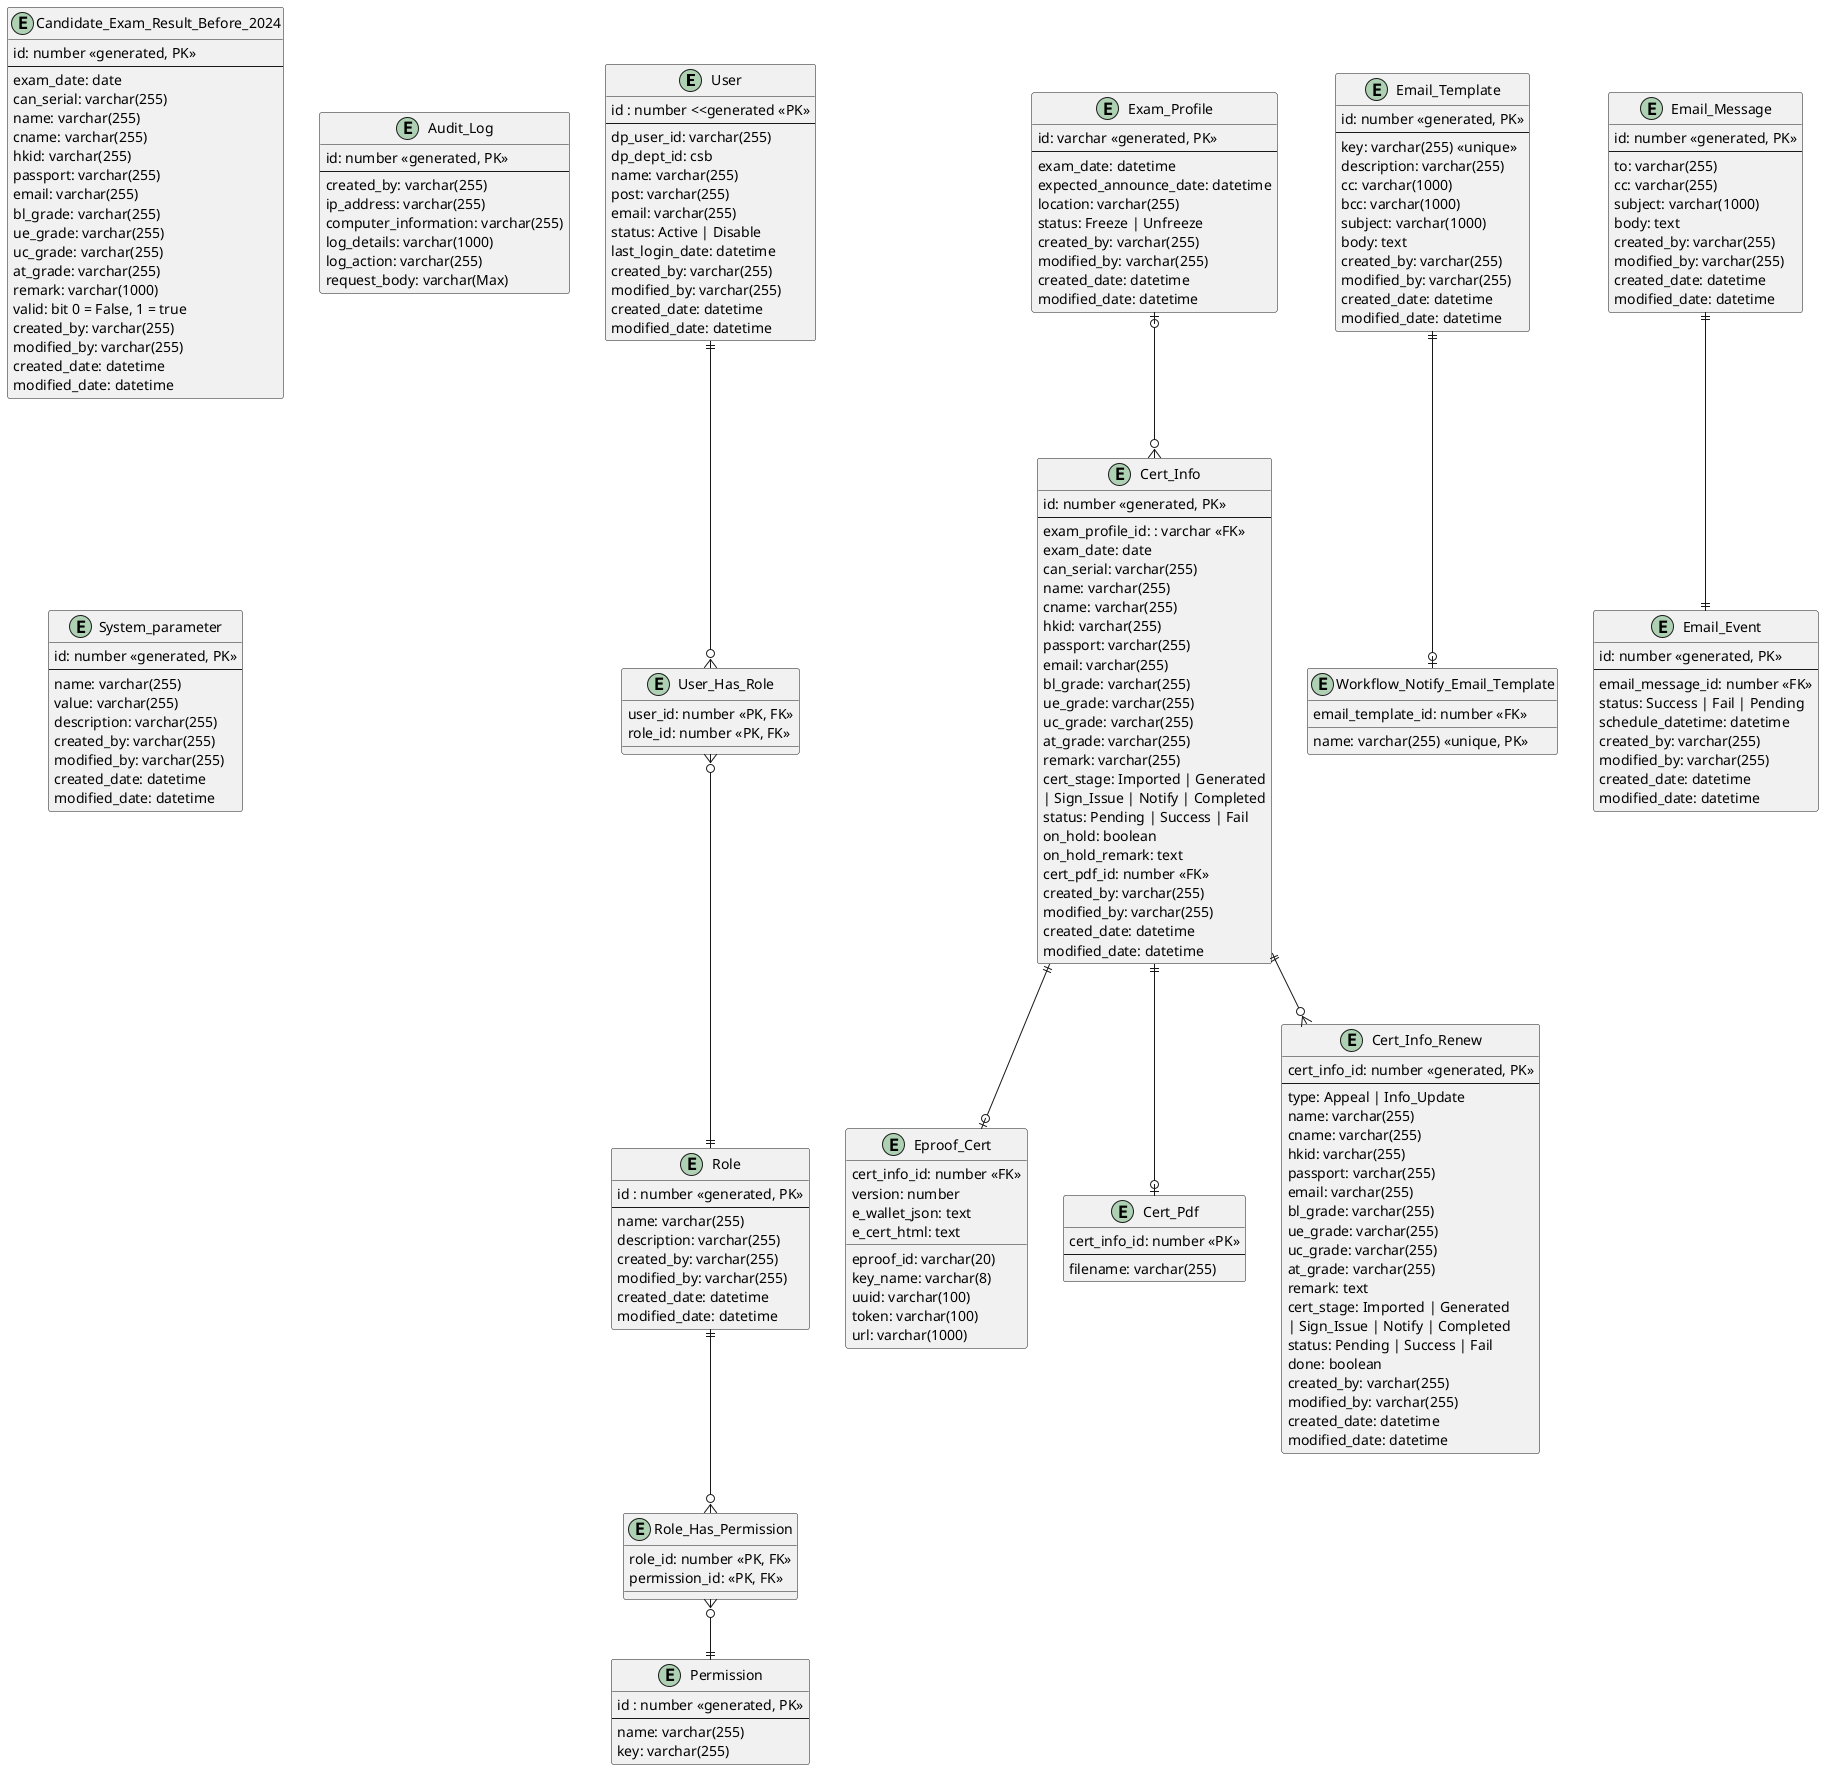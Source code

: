 @startuml

entity "User" as user {
  id : number <<generated <<PK>>
  --
  dp_user_id: varchar(255)
  dp_dept_id: csb
  name: varchar(255)
  post: varchar(255)
  email: varchar(255)
  status: Active | Disable
  last_login_date: datetime
  created_by: varchar(255)
  modified_by: varchar(255)
  created_date: datetime
  modified_date: datetime
}

entity "Role" as role {
  id : number <<generated, PK>>
  --
  name: varchar(255)
  description: varchar(255)
  created_by: varchar(255)
  modified_by: varchar(255)
  created_date: datetime
  modified_date: datetime
}

entity "Permission" as permission {
  id : number <<generated, PK>>
  --
  name: varchar(255)
  key: varchar(255)
}

entity "User_Has_Role" as user_has_role {
  user_id: number <<PK, FK>>
  role_id: number <<PK, FK>>
}

entity "Role_Has_Permission" as role_has_permission {
  role_id: number <<PK, FK>>
  permission_id: <<PK, FK>>
}

entity "Exam_Profile" as exam_profile {
  id: varchar <<generated, PK>>
  --
  exam_date: datetime
  expected_announce_date: datetime
  location: varchar(255)
  status: Freeze | Unfreeze
  created_by: varchar(255)
  modified_by: varchar(255)
  created_date: datetime
  modified_date: datetime
}

entity "Email_Template" as email_template {
  id: number <<generated, PK>>
  --
  key: varchar(255) <<unique>>
  description: varchar(255)
  cc: varchar(1000)
  bcc: varchar(1000)
  subject: varchar(1000)
  body: text
  created_by: varchar(255)
  modified_by: varchar(255)
  created_date: datetime
  modified_date: datetime
}

entity "Workflow_Notify_Email_Template" as workflow_notify_email_template {
  name: varchar(255) <<unique, PK>>
  email_template_id: number <<FK>>
}

entity "Eproof_Cert" as eproof_cert {
  cert_info_id: number <<FK>>
  eproof_id: varchar(20)
  key_name: varchar(8)
  uuid: varchar(100)
  version: number
  token: varchar(100)
  e_wallet_json: text
  e_cert_html: text
  url: varchar(1000)
}

entity "Cert_Pdf" as cert_pdf {
  cert_info_id: number <<PK>>
  --
  filename: varchar(255)
}

entity "Cert_Info" as cert_info {
  id: number <<generated, PK>>
  --
  exam_profile_id: : varchar <<FK>>
  exam_date: date
  can_serial: varchar(255)
  name: varchar(255)
  cname: varchar(255)
  hkid: varchar(255)
  passport: varchar(255)
  email: varchar(255)
  bl_grade: varchar(255)
  ue_grade: varchar(255)
  uc_grade: varchar(255)
  at_grade: varchar(255)
  remark: varchar(255)
  cert_stage: Imported | Generated\n| Sign_Issue | Notify | Completed
  status: Pending | Success | Fail
  on_hold: boolean
  on_hold_remark: text
  cert_pdf_id: number <<FK>>
  created_by: varchar(255)
  modified_by: varchar(255)
  created_date: datetime
  modified_date: datetime
}

entity "Cert_Info_Renew" as cert_info_approve {
  cert_info_id: number <<generated, PK>>
  --
  type: Appeal | Info_Update
  name: varchar(255)
  cname: varchar(255)
  hkid: varchar(255)
  passport: varchar(255)
  email: varchar(255)
  bl_grade: varchar(255)
  ue_grade: varchar(255)
  uc_grade: varchar(255)
  at_grade: varchar(255)
  remark: text
  cert_stage: Imported | Generated\n| Sign_Issue | Notify | Completed
  status: Pending | Success | Fail
  done: boolean
  created_by: varchar(255)
  modified_by: varchar(255)
  created_date: datetime
  modified_date: datetime
}

entity "Candidate_Exam_Result_Before_2024" as candidate_exam_result_before_2024 {
  id: number <<generated, PK>>
  --
  exam_date: date
  can_serial: varchar(255)
  name: varchar(255)
  cname: varchar(255)
  hkid: varchar(255)
  passport: varchar(255)
  email: varchar(255)
  bl_grade: varchar(255)
  ue_grade: varchar(255)
  uc_grade: varchar(255)
  at_grade: varchar(255)
  remark: varchar(1000)
  valid: bit 0 = False, 1 = true
  created_by: varchar(255)
  modified_by: varchar(255)
  created_date: datetime
  modified_date: datetime
}

entity "Email_Message" as email_message {
  id: number <<generated, PK>>
  --
  to: varchar(255)
  cc: varchar(255)
  subject: varchar(1000)
  body: text
  created_by: varchar(255)
  modified_by: varchar(255)
  created_date: datetime
  modified_date: datetime
}
entity "Email_Event" as email_event {
  id: number <<generated, PK>>
  --
  email_message_id: number <<FK>>
  status: Success | Fail | Pending
  schedule_datetime: datetime
  created_by: varchar(255)
  modified_by: varchar(255)
  created_date: datetime
  modified_date: datetime
}

entity "Audit_Log" as audit_log {
  id: number <<generated, PK>>
  --
  created_by: varchar(255)
  ip_address: varchar(255)
  computer_information: varchar(255)
  log_details: varchar(1000)
  log_action: varchar(255)
  request_body: varchar(Max)
}

entity "System_parameter" as system_parameter {
  id: number <<generated, PK>>
  --
  name: varchar(255)
  value: varchar(255)
  description: varchar(255)
  created_by: varchar(255)
  modified_by: varchar(255)
  created_date: datetime
  modified_date: datetime
}

user ||--o{ user_has_role
exam_profile |o--o{ cert_info

user_has_role }o--|| role
role ||--o{ role_has_permission
role_has_permission }o--|| permission
email_template ||--o| workflow_notify_email_template
cert_info ||--o{ cert_info_approve
cert_info ||--o| cert_pdf
cert_info ||--o| eproof_cert
email_message ||--|| email_event
@enduml